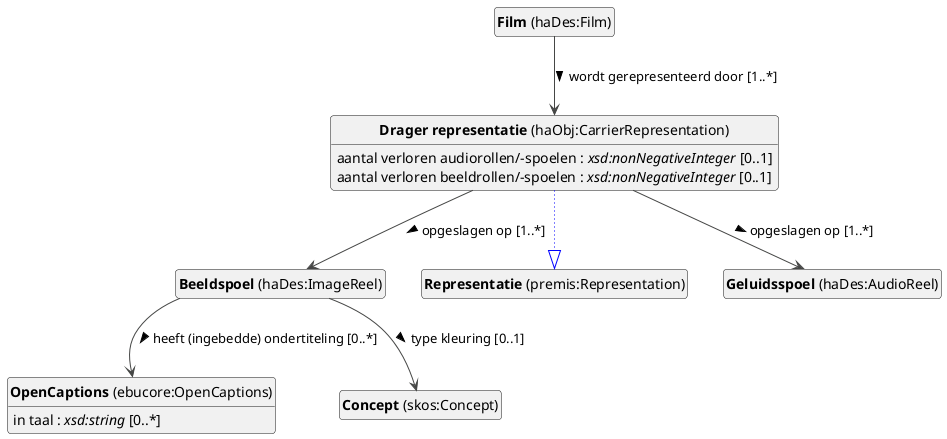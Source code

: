 @startuml
!theme vibrant
skinparam classFontSize 14
!define LIGHTORANGE
skinparam componentStyle uml2
skinparam wrapMessageWidth 1000
skinparam wrapWidth 1000
' skinparam ArrowColor #Maroon
' Remove shadows
skinparam shadowing false
'skinparam linetype polyline
skinparam ArrowMessageAlignment left
top to bottom direction


class "<b>OpenCaptions</b> (ebucore:OpenCaptions)" as ebucore_OpenCaptions [[#ebucore%3AOpenCaptions]]
class "<b>Beeldspoel</b> (haDes:ImageReel)" as haDes_ImageReel [[#haDes%3AImageReel]]
class "<b>Concept</b> (skos:Concept)" as skos_Concept [[../../terms/nl#skos%3AConcept]]
class "<b>Drager representatie</b> (haObj:CarrierRepresentation)" as haObj_CarrierRepresentation [[../../audiovisual/nl#haObj%3ACarrierRepresentation]]
class "<b>Representatie</b> (premis:Representation)" as premis_Representation [[#premis%3ARepresentation]]
class "<b>Film</b> (haDes:Film)" as haDes_Film [[#haDes%3AFilm]]
class "<b>Geluidsspoel</b> (haDes:AudioReel)" as haDes_AudioReel [[#haDes%3AAudioReel]]


ebucore_OpenCaptions : in taal : <i>xsd:string</i> [0..*]



haDes_ImageReel --> ebucore_OpenCaptions :heeft (ingebedde) ondertiteling [0..*]  > 
haDes_ImageReel --> skos_Concept :type kleuring [0..1]  > 



haObj_CarrierRepresentation --|> premis_Representation #blue;line.dotted;text:blue

haObj_CarrierRepresentation : aantal (film)rollen/-spoelen : <i>xsd:nonNegativeInteger</i> [0..1]
haObj_CarrierRepresentation : aantal verloren audiorollen/-spoelen : <i>xsd:nonNegativeInteger</i> [0..1]
haObj_CarrierRepresentation : aantal verloren beeldrollen/-spoelen : <i>xsd:nonNegativeInteger</i> [0..1]
haObj_CarrierRepresentation --> haDes_AudioReel :opgeslagen op [1..*]  > 
haObj_CarrierRepresentation --> haDes_ImageReel :opgeslagen op [1..*]  > 



haDes_Film --> haObj_CarrierRepresentation :wordt gerepresenteerd door [1..*]  > 




hide circle
hide methods
hide empty members
@enduml


